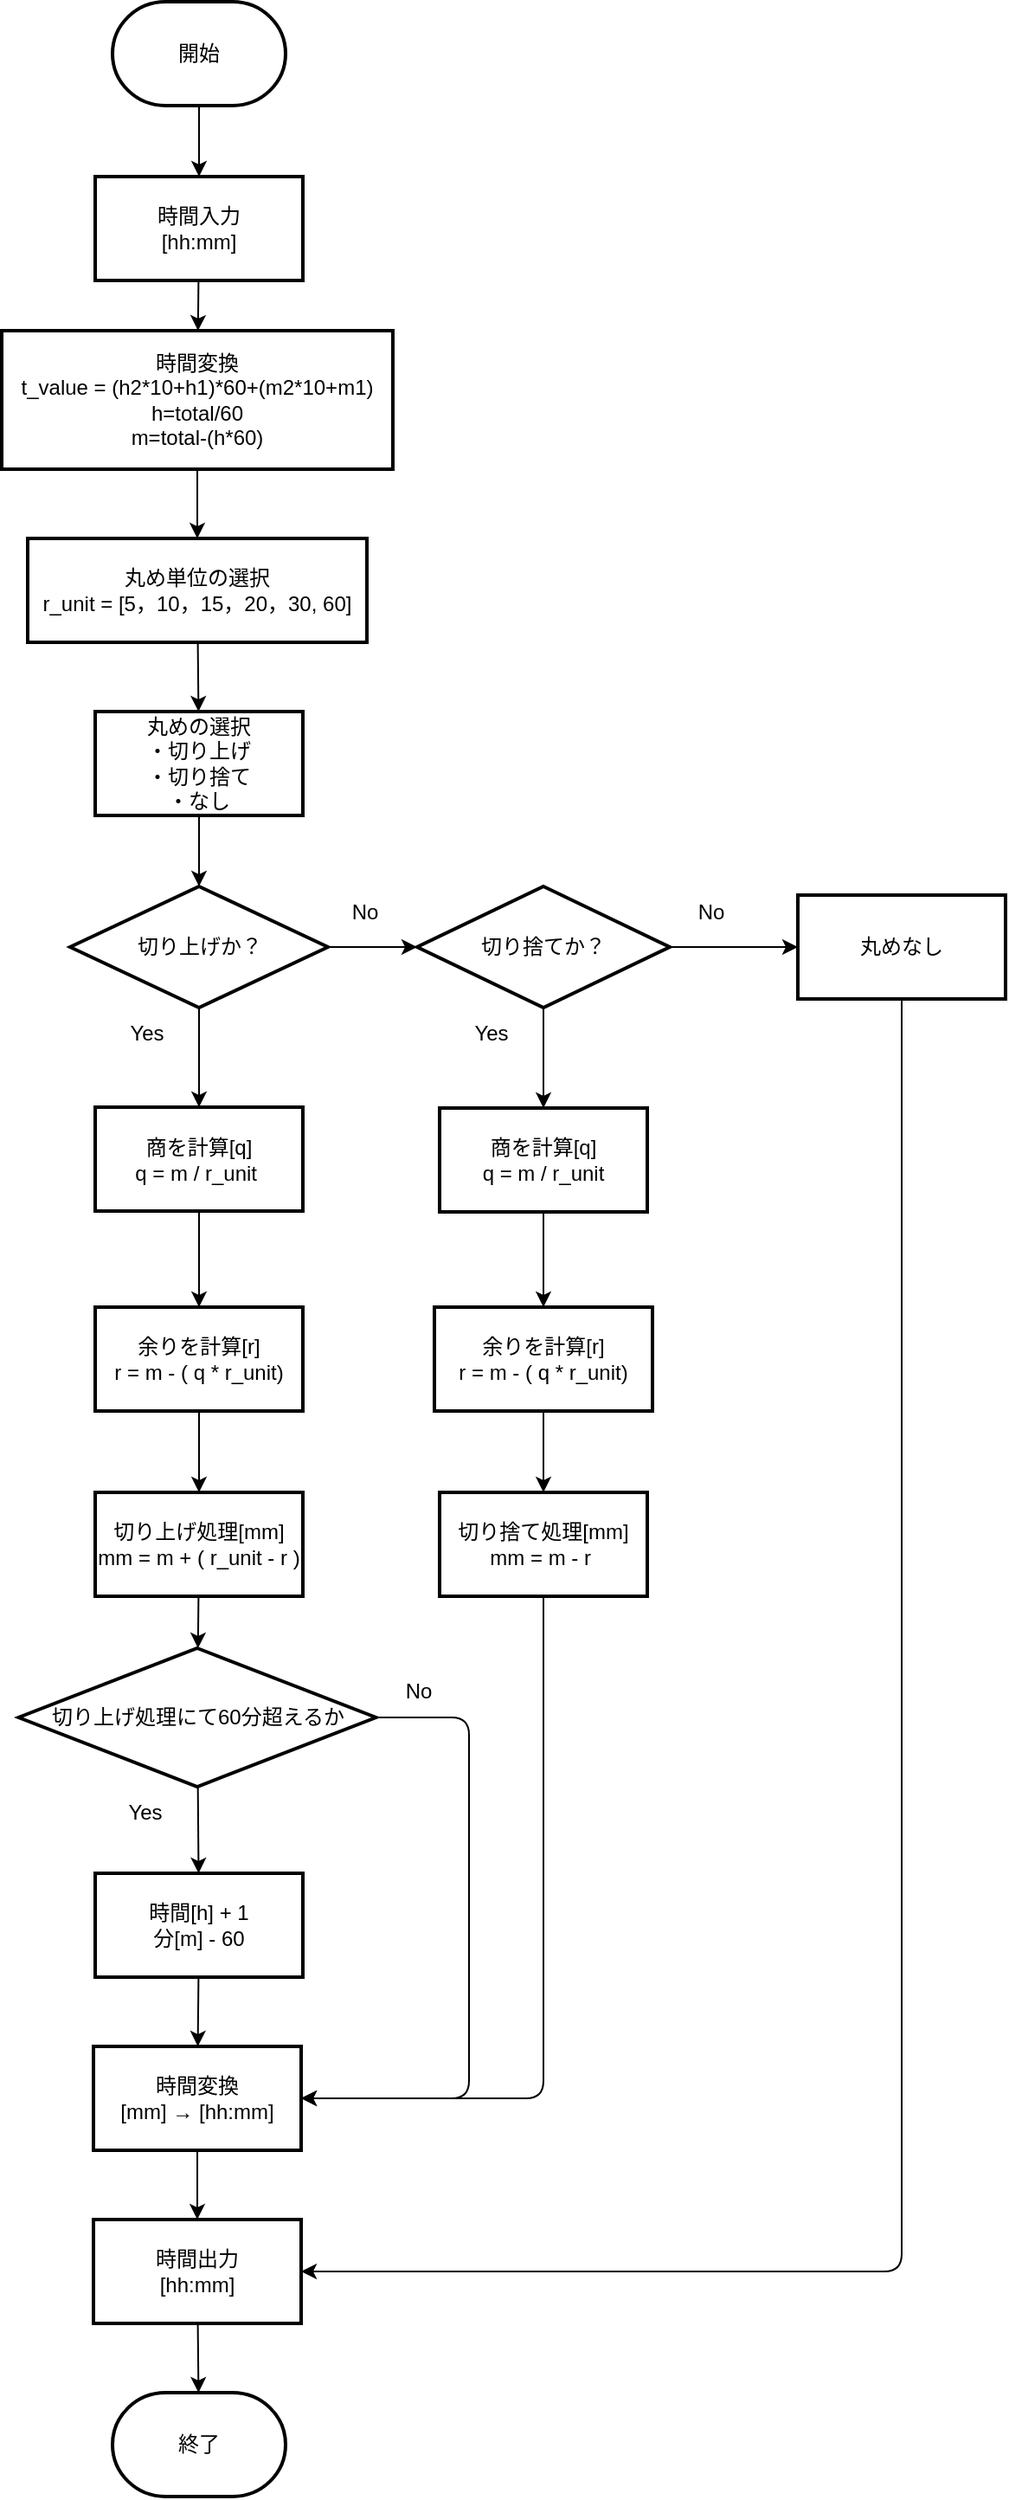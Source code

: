 <mxfile>
    <diagram id="ckOPknyWNpe-K8J8IH9X" name="ページ1">
        <mxGraphModel dx="797" dy="2765" grid="1" gridSize="10" guides="1" tooltips="1" connect="1" arrows="1" fold="1" page="1" pageScale="1" pageWidth="827" pageHeight="1169" math="0" shadow="0">
            <root>
                <mxCell id="0"/>
                <mxCell id="1" parent="0"/>
                <mxCell id="16" value="" style="edgeStyle=none;html=1;" parent="1" source="3" target="14" edge="1">
                    <mxGeometry relative="1" as="geometry"/>
                </mxCell>
                <mxCell id="3" value="開始" style="strokeWidth=2;html=1;shape=mxgraph.flowchart.terminator;whiteSpace=wrap;" parent="1" vertex="1">
                    <mxGeometry x="104" y="-1251" width="100" height="60" as="geometry"/>
                </mxCell>
                <mxCell id="4" value="終了" style="strokeWidth=2;html=1;shape=mxgraph.flowchart.terminator;whiteSpace=wrap;" parent="1" vertex="1">
                    <mxGeometry x="104" y="130" width="100" height="60" as="geometry"/>
                </mxCell>
                <mxCell id="106" value="" style="edgeStyle=none;html=1;fontFamily=Helvetica;fontSize=12;" parent="1" source="14" target="33" edge="1">
                    <mxGeometry relative="1" as="geometry"/>
                </mxCell>
                <mxCell id="14" value="時間入力&lt;br&gt;[hh:mm]" style="whiteSpace=wrap;html=1;strokeWidth=2;" parent="1" vertex="1">
                    <mxGeometry x="94" y="-1150" width="120" height="60" as="geometry"/>
                </mxCell>
                <mxCell id="89" value="" style="edgeStyle=none;html=1;" parent="1" source="28" target="62" edge="1">
                    <mxGeometry relative="1" as="geometry"/>
                </mxCell>
                <mxCell id="111" value="" style="edgeStyle=none;html=1;fontFamily=Helvetica;fontSize=12;" parent="1" source="28" target="43" edge="1">
                    <mxGeometry relative="1" as="geometry"/>
                </mxCell>
                <mxCell id="28" value="切り上げか？" style="strokeWidth=2;html=1;shape=mxgraph.flowchart.decision;whiteSpace=wrap;" parent="1" vertex="1">
                    <mxGeometry x="79.5" y="-740" width="149" height="70" as="geometry"/>
                </mxCell>
                <mxCell id="107" value="" style="edgeStyle=none;html=1;fontFamily=Helvetica;fontSize=12;" parent="1" source="33" target="36" edge="1">
                    <mxGeometry relative="1" as="geometry"/>
                </mxCell>
                <mxCell id="33" value="時間変換&lt;br&gt;t_value = (h2*10+h1)*60+(m2*10+m1)&lt;br&gt;h=total/60&lt;br&gt;m=total-(h*60)" style="whiteSpace=wrap;html=1;strokeWidth=2;" parent="1" vertex="1">
                    <mxGeometry x="40" y="-1061" width="226" height="80" as="geometry"/>
                </mxCell>
                <mxCell id="108" value="" style="edgeStyle=none;html=1;fontFamily=Helvetica;fontSize=12;" parent="1" source="36" target="98" edge="1">
                    <mxGeometry relative="1" as="geometry"/>
                </mxCell>
                <mxCell id="36" value="丸め単位の選択&lt;br&gt;r_unit = [5，10，15，20，30, 60]" style="whiteSpace=wrap;html=1;strokeWidth=2;" parent="1" vertex="1">
                    <mxGeometry x="55" y="-941" width="196" height="60" as="geometry"/>
                </mxCell>
                <mxCell id="121" value="" style="edgeStyle=none;html=1;fontFamily=Helvetica;fontSize=12;" parent="1" edge="1">
                    <mxGeometry relative="1" as="geometry">
                        <mxPoint x="154" y="-30" as="sourcePoint"/>
                    </mxGeometry>
                </mxCell>
                <mxCell id="118" value="" style="edgeStyle=none;html=1;fontFamily=Helvetica;fontSize=12;entryX=1;entryY=0.5;entryDx=0;entryDy=0;" parent="1" source="42" target="136" edge="1">
                    <mxGeometry relative="1" as="geometry">
                        <mxPoint x="220" y="-60" as="targetPoint"/>
                        <Array as="points">
                            <mxPoint x="353" y="-40"/>
                        </Array>
                    </mxGeometry>
                </mxCell>
                <mxCell id="42" value="切り捨て処理[mm]&lt;br&gt;mm = m - r&amp;nbsp;" style="whiteSpace=wrap;html=1;strokeWidth=2;" parent="1" vertex="1">
                    <mxGeometry x="293" y="-390" width="120" height="60" as="geometry"/>
                </mxCell>
                <mxCell id="114" value="" style="edgeStyle=none;html=1;fontFamily=Helvetica;fontSize=12;" parent="1" source="43" target="99" edge="1">
                    <mxGeometry relative="1" as="geometry"/>
                </mxCell>
                <mxCell id="43" value="商を計算[q]&lt;br&gt;q = m / r_unit&amp;nbsp;" style="whiteSpace=wrap;html=1;strokeWidth=2;" parent="1" vertex="1">
                    <mxGeometry x="94" y="-612.5" width="120" height="60" as="geometry"/>
                </mxCell>
                <mxCell id="51" value="Yes" style="text;html=1;strokeColor=none;fillColor=none;align=center;verticalAlign=middle;whiteSpace=wrap;rounded=0;" parent="1" vertex="1">
                    <mxGeometry x="293" y="-670" width="60" height="30" as="geometry"/>
                </mxCell>
                <mxCell id="53" value="No" style="text;html=1;strokeColor=none;fillColor=none;align=center;verticalAlign=middle;whiteSpace=wrap;rounded=0;" parent="1" vertex="1">
                    <mxGeometry x="220" y="-740" width="60" height="30" as="geometry"/>
                </mxCell>
                <mxCell id="54" value="No" style="text;html=1;strokeColor=none;fillColor=none;align=center;verticalAlign=middle;whiteSpace=wrap;rounded=0;" parent="1" vertex="1">
                    <mxGeometry x="420" y="-740" width="60" height="30" as="geometry"/>
                </mxCell>
                <mxCell id="90" value="" style="edgeStyle=none;html=1;" parent="1" source="62" target="79" edge="1">
                    <mxGeometry relative="1" as="geometry"/>
                </mxCell>
                <mxCell id="112" value="" style="edgeStyle=none;html=1;fontFamily=Helvetica;fontSize=12;" parent="1" source="62" target="102" edge="1">
                    <mxGeometry relative="1" as="geometry"/>
                </mxCell>
                <mxCell id="62" value="切り捨てか？" style="strokeWidth=2;html=1;shape=mxgraph.flowchart.decision;whiteSpace=wrap;" parent="1" vertex="1">
                    <mxGeometry x="280" y="-740" width="146" height="70" as="geometry"/>
                </mxCell>
                <mxCell id="73" value="Yes" style="text;html=1;strokeColor=none;fillColor=none;align=center;verticalAlign=middle;whiteSpace=wrap;rounded=0;" parent="1" vertex="1">
                    <mxGeometry x="94" y="-670" width="60" height="30" as="geometry"/>
                </mxCell>
                <mxCell id="78" value="" style="edgeStyle=none;html=1;entryDx=0;entryDy=0;endArrow=none;" parent="1" edge="1">
                    <mxGeometry relative="1" as="geometry">
                        <mxPoint x="610" y="-380" as="targetPoint"/>
                        <mxPoint x="610" y="-380" as="sourcePoint"/>
                    </mxGeometry>
                </mxCell>
                <mxCell id="142" style="edgeStyle=none;html=1;exitX=0.5;exitY=1;exitDx=0;exitDy=0;entryX=1;entryY=0.5;entryDx=0;entryDy=0;" edge="1" parent="1" source="79" target="137">
                    <mxGeometry relative="1" as="geometry">
                        <mxPoint x="560" y="68" as="targetPoint"/>
                        <Array as="points">
                            <mxPoint x="560" y="60"/>
                        </Array>
                    </mxGeometry>
                </mxCell>
                <mxCell id="79" value="丸めなし" style="whiteSpace=wrap;html=1;strokeWidth=2;" parent="1" vertex="1">
                    <mxGeometry x="500" y="-735" width="120" height="60" as="geometry"/>
                </mxCell>
                <mxCell id="110" value="" style="edgeStyle=none;html=1;fontFamily=Helvetica;fontSize=12;" parent="1" source="98" target="28" edge="1">
                    <mxGeometry relative="1" as="geometry"/>
                </mxCell>
                <mxCell id="98" value="丸めの選択&lt;br&gt;・切り上げ&lt;br&gt;・切り捨て&lt;br&gt;・なし" style="whiteSpace=wrap;html=1;strokeWidth=2;" parent="1" vertex="1">
                    <mxGeometry x="94" y="-841" width="120" height="60" as="geometry"/>
                </mxCell>
                <mxCell id="115" value="" style="edgeStyle=none;html=1;fontFamily=Helvetica;fontSize=12;" parent="1" source="99" target="101" edge="1">
                    <mxGeometry relative="1" as="geometry"/>
                </mxCell>
                <mxCell id="99" value="余りを計算[r]&lt;br&gt;r = m - ( q * r_unit)" style="whiteSpace=wrap;html=1;strokeWidth=2;" parent="1" vertex="1">
                    <mxGeometry x="94" y="-497" width="120" height="60" as="geometry"/>
                </mxCell>
                <mxCell id="129" value="" style="edgeStyle=none;html=1;" parent="1" source="101" target="124" edge="1">
                    <mxGeometry relative="1" as="geometry"/>
                </mxCell>
                <mxCell id="101" value="切り上げ処理[mm]&lt;br&gt;mm = m + ( r_unit - r )" style="whiteSpace=wrap;html=1;strokeWidth=2;" parent="1" vertex="1">
                    <mxGeometry x="94" y="-390" width="120" height="60" as="geometry"/>
                </mxCell>
                <mxCell id="113" value="" style="edgeStyle=none;html=1;fontFamily=Helvetica;fontSize=12;" parent="1" source="102" target="103" edge="1">
                    <mxGeometry relative="1" as="geometry"/>
                </mxCell>
                <mxCell id="102" value="商を計算[q]&lt;br&gt;q = m / r_unit" style="whiteSpace=wrap;html=1;strokeWidth=2;" parent="1" vertex="1">
                    <mxGeometry x="293" y="-612" width="120" height="60" as="geometry"/>
                </mxCell>
                <mxCell id="116" value="" style="edgeStyle=none;html=1;fontFamily=Helvetica;fontSize=12;" parent="1" source="103" target="42" edge="1">
                    <mxGeometry relative="1" as="geometry"/>
                </mxCell>
                <mxCell id="103" value="余りを計算[r]&lt;br&gt;r = m - ( q * r_unit)" style="whiteSpace=wrap;html=1;strokeWidth=2;" parent="1" vertex="1">
                    <mxGeometry x="290" y="-497" width="126" height="60" as="geometry"/>
                </mxCell>
                <mxCell id="128" value="" style="edgeStyle=none;html=1;" parent="1" edge="1">
                    <mxGeometry relative="1" as="geometry">
                        <mxPoint x="154" y="-130" as="sourcePoint"/>
                    </mxGeometry>
                </mxCell>
                <mxCell id="126" value="" style="edgeStyle=none;html=1;exitX=1;exitY=0.5;exitDx=0;exitDy=0;exitPerimeter=0;entryX=1;entryY=0.5;entryDx=0;entryDy=0;" parent="1" source="124" target="136" edge="1">
                    <mxGeometry relative="1" as="geometry">
                        <mxPoint x="310" y="-40" as="targetPoint"/>
                        <Array as="points">
                            <mxPoint x="310" y="-260"/>
                            <mxPoint x="310" y="-40"/>
                        </Array>
                    </mxGeometry>
                </mxCell>
                <mxCell id="138" value="" style="edgeStyle=none;html=1;" parent="1" source="124" target="135" edge="1">
                    <mxGeometry relative="1" as="geometry"/>
                </mxCell>
                <mxCell id="124" value="切り上げ処理にて60分超えるか" style="strokeWidth=2;html=1;shape=mxgraph.flowchart.decision;whiteSpace=wrap;" parent="1" vertex="1">
                    <mxGeometry x="49.75" y="-300" width="206.5" height="80" as="geometry"/>
                </mxCell>
                <mxCell id="130" value="Yes" style="text;html=1;strokeColor=none;fillColor=none;align=center;verticalAlign=middle;whiteSpace=wrap;rounded=0;" parent="1" vertex="1">
                    <mxGeometry x="93" y="-220" width="60" height="30" as="geometry"/>
                </mxCell>
                <mxCell id="131" value="No" style="text;html=1;strokeColor=none;fillColor=none;align=center;verticalAlign=middle;whiteSpace=wrap;rounded=0;" parent="1" vertex="1">
                    <mxGeometry x="251" y="-290" width="60" height="30" as="geometry"/>
                </mxCell>
                <mxCell id="139" value="" style="edgeStyle=none;html=1;" parent="1" source="135" target="136" edge="1">
                    <mxGeometry relative="1" as="geometry"/>
                </mxCell>
                <mxCell id="135" value="時間[h] + 1&lt;br&gt;分[m] - 60" style="whiteSpace=wrap;html=1;strokeWidth=2;" parent="1" vertex="1">
                    <mxGeometry x="94" y="-170" width="120" height="60" as="geometry"/>
                </mxCell>
                <mxCell id="140" value="" style="edgeStyle=none;html=1;" parent="1" source="136" target="137" edge="1">
                    <mxGeometry relative="1" as="geometry"/>
                </mxCell>
                <mxCell id="136" value="時間変換&lt;br&gt;[mm] → [hh:mm]" style="whiteSpace=wrap;html=1;strokeWidth=2;" parent="1" vertex="1">
                    <mxGeometry x="93" y="-70" width="120" height="60" as="geometry"/>
                </mxCell>
                <mxCell id="141" value="" style="edgeStyle=none;html=1;" parent="1" source="137" target="4" edge="1">
                    <mxGeometry relative="1" as="geometry"/>
                </mxCell>
                <mxCell id="137" value="時間出力&lt;br&gt;[hh:mm]" style="whiteSpace=wrap;html=1;strokeWidth=2;" parent="1" vertex="1">
                    <mxGeometry x="93" y="30" width="120" height="60" as="geometry"/>
                </mxCell>
            </root>
        </mxGraphModel>
    </diagram>
</mxfile>